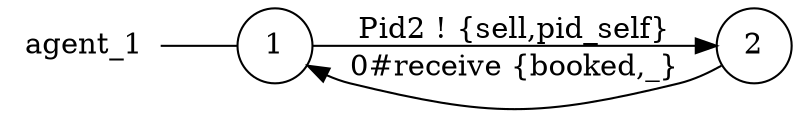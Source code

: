 digraph agent_1 {
	rankdir="LR";
	n_0 [label="agent_1", shape="plaintext"];
	n_1 [id="1", shape=circle, label="1"];
	n_0 -> n_1 [arrowhead=none];
	n_2 [id="2", shape=circle, label="2"];

	n_2 -> n_1 [id="[$e|3]", label="0#receive {booked,_}"];
	n_1 -> n_2 [id="[$e|2]", label="Pid2 ! {sell,pid_self}"];
}
